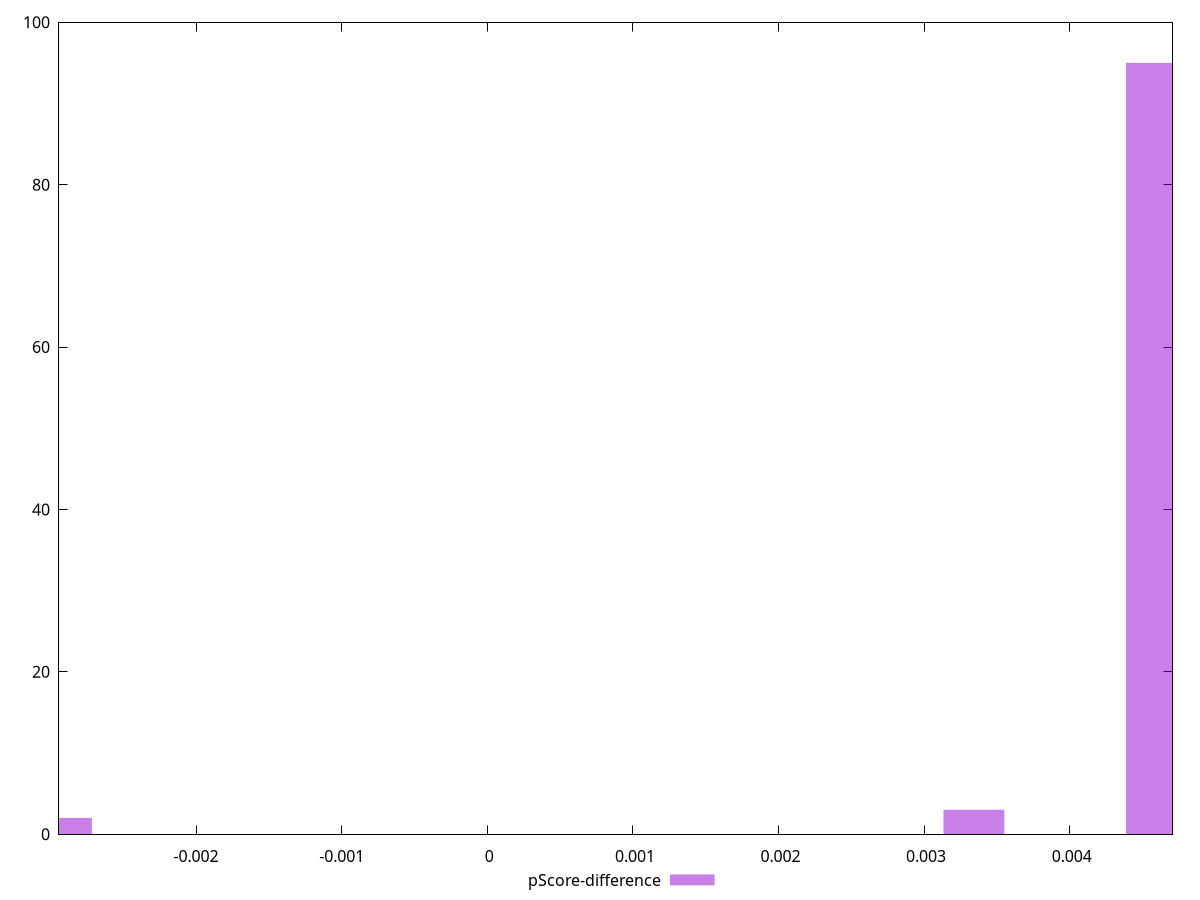 reset

$pScoreDifference <<EOF
0.004595165722658601 95
0.0033419387073880735 3
-0.002924196368964564 2
EOF

set key outside below
set boxwidth 0.0004177423384235092
set xrange [-0.002941176470588225:0.004705882352941171]
set yrange [0:100]
set trange [0:100]
set style fill transparent solid 0.5 noborder
set terminal svg size 640, 490 enhanced background rgb 'white'
set output "report_00026_2021-02-22T21:38:55.199Z/unused-javascript/samples/pages+cached+noadtech+nomedia+nocss/pScore-difference/histogram.svg"

plot $pScoreDifference title "pScore-difference" with boxes

reset
